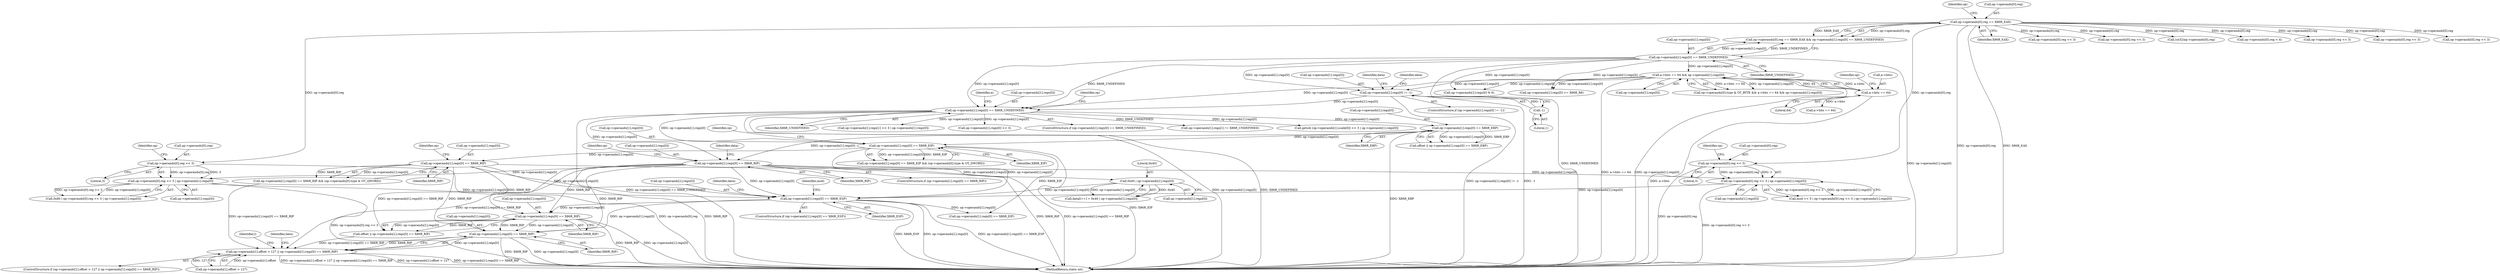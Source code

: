 digraph "0_radare2_f17bfd9f1da05f30f23a4dd05e9d2363e1406948@API" {
"1003182" [label="(Call,op->operands[1].regs[0] == X86R_RIP)"];
"1003067" [label="(Call,op->operands[1].regs[0] == X86R_ESP)"];
"1002979" [label="(Call,op->operands[1].regs[0] == X86R_EIP)"];
"1002541" [label="(Call,op->operands[1].regs[0] == X86R_UNDEFINED)"];
"1002172" [label="(Call,a->bits == 64 && op->operands[1].regs[0])"];
"1002173" [label="(Call,a->bits == 64)"];
"1002040" [label="(Call,op->operands[1].regs[0] == X86R_UNDEFINED)"];
"1002388" [label="(Call,op->operands[1].regs[0] != -1)"];
"1002398" [label="(Call,-1)"];
"1002837" [label="(Call,op->operands[1].regs[0] == X86R_EBP)"];
"1002924" [label="(Call,op->operands[0].reg << 3 | op->operands[1].regs[0])"];
"1002925" [label="(Call,op->operands[0].reg << 3)"];
"1002031" [label="(Call,op->operands[0].reg == X86R_EAX)"];
"1002886" [label="(Call,op->operands[1].regs[0] == X86R_RIP)"];
"1003009" [label="(Call,op->operands[1].regs[0] == X86R_RIP)"];
"1002950" [label="(Call,0x40 | op->operands[1].regs[0])"];
"1003047" [label="(Call,op->operands[0].reg << 3 | op->operands[1].regs[0])"];
"1003048" [label="(Call,op->operands[0].reg << 3)"];
"1003153" [label="(Call,op->operands[1].regs[0] == X86R_RIP)"];
"1003172" [label="(Call,op->operands[1].offset > 127 || op->operands[1].regs[0] == X86R_RIP)"];
"1002045" [label="(Identifier,op)"];
"1002358" [label="(Call,a->bits == 64)"];
"1002556" [label="(Identifier,a)"];
"1003171" [label="(ControlStructure,if (op->operands[1].offset > 127 || op->operands[1].regs[0] == X86R_RIP))"];
"1002388" [label="(Call,op->operands[1].regs[0] != -1)"];
"1002039" [label="(Identifier,X86R_EAX)"];
"1003047" [label="(Call,op->operands[0].reg << 3 | op->operands[1].regs[0])"];
"1003081" [label="(Identifier,data)"];
"1002551" [label="(Identifier,X86R_UNDEFINED)"];
"1002922" [label="(Call,0x80 | op->operands[0].reg << 3 | op->operands[1].regs[0])"];
"1002924" [label="(Call,op->operands[0].reg << 3 | op->operands[1].regs[0])"];
"1003009" [label="(Call,op->operands[1].regs[0] == X86R_RIP)"];
"1002945" [label="(Call,data[l++] = 0x40 | op->operands[1].regs[0])"];
"1003048" [label="(Call,op->operands[0].reg << 3)"];
"1002173" [label="(Call,a->bits == 64)"];
"1002933" [label="(Literal,3)"];
"1002811" [label="(Call,op->operands[1].regs[1] << 3 | op->operands[1].regs[0])"];
"1003183" [label="(Call,op->operands[1].regs[0])"];
"1002989" [label="(Identifier,X86R_EIP)"];
"1003151" [label="(Call,offset || op->operands[1].regs[0] == X86R_RIP)"];
"1002980" [label="(Call,op->operands[1].regs[0])"];
"1002885" [label="(ControlStructure,if (op->operands[1].regs[0] == X86R_RIP))"];
"1002178" [label="(Call,op->operands[1].regs[0])"];
"1002978" [label="(Call,op->operands[1].regs[0] == X86R_EIP && (op->operands[0].type & OT_DWORD))"];
"1003043" [label="(Call,mod << 5 | op->operands[0].reg << 3 | op->operands[1].regs[0])"];
"1003154" [label="(Call,op->operands[1].regs[0])"];
"1003024" [label="(Identifier,op)"];
"1002699" [label="(Call,op->operands[1].regs[0] << 3)"];
"1003192" [label="(Identifier,X86R_RIP)"];
"1002174" [label="(Call,a->bits)"];
"1002177" [label="(Literal,64)"];
"1002911" [label="(Identifier,op)"];
"1003107" [label="(Call,op->operands[1].regs[0] == X86R_EIP)"];
"1003061" [label="(Identifier,op)"];
"1003049" [label="(Call,op->operands[0].reg)"];
"1002030" [label="(Call,op->operands[0].reg == X86R_EAX && op->operands[1].regs[0] == X86R_UNDEFINED)"];
"1002040" [label="(Call,op->operands[1].regs[0] == X86R_UNDEFINED)"];
"1002399" [label="(Literal,1)"];
"1002041" [label="(Call,op->operands[1].regs[0])"];
"1002651" [label="(Call,op->operands[0].reg << 3)"];
"1003219" [label="(Identifier,l)"];
"1002540" [label="(ControlStructure,if (op->operands[1].regs[0] == X86R_UNDEFINED))"];
"1002229" [label="(Call,op->operands[0].reg << 3)"];
"1002837" [label="(Call,op->operands[1].regs[0] == X86R_EBP)"];
"1002190" [label="(Call,op->operands[1].regs[0] >= X86R_R8)"];
"1002032" [label="(Call,op->operands[0].reg)"];
"1002290" [label="(Call,op->operands[1].regs[0] % 6)"];
"1002926" [label="(Call,op->operands[0].reg)"];
"1002541" [label="(Call,op->operands[1].regs[0] == X86R_UNDEFINED)"];
"1002900" [label="(Identifier,data)"];
"1002835" [label="(Call,offset || op->operands[1].regs[0] == X86R_EBP)"];
"1002172" [label="(Call,a->bits == 64 && op->operands[1].regs[0])"];
"1003077" [label="(Identifier,X86R_ESP)"];
"1002951" [label="(Literal,0x40)"];
"1002403" [label="(Identifier,data)"];
"1002314" [label="(Call,(ut32)op->operands[0].reg)"];
"1003056" [label="(Literal,3)"];
"1002838" [label="(Call,op->operands[1].regs[0])"];
"1003173" [label="(Call,op->operands[1].offset > 127)"];
"1002887" [label="(Call,op->operands[1].regs[0])"];
"1002938" [label="(Identifier,op)"];
"1002387" [label="(ControlStructure,if (op->operands[1].regs[0] != -1))"];
"1002031" [label="(Call,op->operands[0].reg == X86R_EAX)"];
"1003220" [label="(MethodReturn,static int)"];
"1002542" [label="(Call,op->operands[1].regs[0])"];
"1003010" [label="(Call,op->operands[1].regs[0])"];
"1002994" [label="(Identifier,op)"];
"1003182" [label="(Call,op->operands[1].regs[0] == X86R_RIP)"];
"1002778" [label="(Call,op->operands[1].regs[1] != X86R_UNDEFINED)"];
"1003172" [label="(Call,op->operands[1].offset > 127 || op->operands[1].regs[0] == X86R_RIP)"];
"1003163" [label="(Identifier,X86R_RIP)"];
"1003087" [label="(Identifier,mod)"];
"1002934" [label="(Call,op->operands[1].regs[0])"];
"1003057" [label="(Call,op->operands[1].regs[0])"];
"1002389" [label="(Call,op->operands[1].regs[0])"];
"1002201" [label="(Call,op->operands[0].reg < 4)"];
"1003153" [label="(Call,op->operands[1].regs[0] == X86R_RIP)"];
"1002847" [label="(Identifier,X86R_EBP)"];
"1003067" [label="(Call,op->operands[1].regs[0] == X86R_ESP)"];
"1002566" [label="(Call,op->operands[0].reg << 3)"];
"1002398" [label="(Call,-1)"];
"1003019" [label="(Identifier,X86R_RIP)"];
"1002590" [label="(Call,op->operands[0].reg << 3)"];
"1002796" [label="(Call,op->operands[0].reg << 3)"];
"1003066" [label="(ControlStructure,if (op->operands[1].regs[0] == X86R_ESP))"];
"1002718" [label="(Call,getsib (op->operands[1].scale[0]) << 3 | op->operands[1].regs[0])"];
"1002409" [label="(Identifier,data)"];
"1002950" [label="(Call,0x40 | op->operands[1].regs[0])"];
"1002050" [label="(Identifier,X86R_UNDEFINED)"];
"1002979" [label="(Call,op->operands[1].regs[0] == X86R_EIP)"];
"1002162" [label="(Call,op->operands[0].type & OT_BYTE && a->bits == 64 && op->operands[1].regs[0])"];
"1002638" [label="(Identifier,op)"];
"1003008" [label="(Call,op->operands[1].regs[0] == X86R_RIP && (op->operands[0].type & OT_QWORD))"];
"1003196" [label="(Identifier,data)"];
"1002886" [label="(Call,op->operands[1].regs[0] == X86R_RIP)"];
"1002925" [label="(Call,op->operands[0].reg << 3)"];
"1002896" [label="(Identifier,X86R_RIP)"];
"1002182" [label="(Identifier,op)"];
"1002952" [label="(Call,op->operands[1].regs[0])"];
"1003068" [label="(Call,op->operands[1].regs[0])"];
"1003182" -> "1003172"  [label="AST: "];
"1003182" -> "1003192"  [label="CFG: "];
"1003183" -> "1003182"  [label="AST: "];
"1003192" -> "1003182"  [label="AST: "];
"1003172" -> "1003182"  [label="CFG: "];
"1003182" -> "1003220"  [label="DDG: X86R_RIP"];
"1003182" -> "1003220"  [label="DDG: op->operands[1].regs[0]"];
"1003182" -> "1003172"  [label="DDG: op->operands[1].regs[0]"];
"1003182" -> "1003172"  [label="DDG: X86R_RIP"];
"1003067" -> "1003182"  [label="DDG: op->operands[1].regs[0]"];
"1003153" -> "1003182"  [label="DDG: op->operands[1].regs[0]"];
"1003153" -> "1003182"  [label="DDG: X86R_RIP"];
"1003009" -> "1003182"  [label="DDG: X86R_RIP"];
"1002886" -> "1003182"  [label="DDG: X86R_RIP"];
"1003067" -> "1003066"  [label="AST: "];
"1003067" -> "1003077"  [label="CFG: "];
"1003068" -> "1003067"  [label="AST: "];
"1003077" -> "1003067"  [label="AST: "];
"1003081" -> "1003067"  [label="CFG: "];
"1003087" -> "1003067"  [label="CFG: "];
"1003067" -> "1003220"  [label="DDG: op->operands[1].regs[0]"];
"1003067" -> "1003220"  [label="DDG: op->operands[1].regs[0] == X86R_ESP"];
"1003067" -> "1003220"  [label="DDG: X86R_ESP"];
"1002979" -> "1003067"  [label="DDG: op->operands[1].regs[0]"];
"1002924" -> "1003067"  [label="DDG: op->operands[1].regs[0]"];
"1003009" -> "1003067"  [label="DDG: op->operands[1].regs[0]"];
"1002950" -> "1003067"  [label="DDG: op->operands[1].regs[0]"];
"1003047" -> "1003067"  [label="DDG: op->operands[1].regs[0]"];
"1002886" -> "1003067"  [label="DDG: op->operands[1].regs[0]"];
"1003067" -> "1003107"  [label="DDG: op->operands[1].regs[0]"];
"1003067" -> "1003153"  [label="DDG: op->operands[1].regs[0]"];
"1002979" -> "1002978"  [label="AST: "];
"1002979" -> "1002989"  [label="CFG: "];
"1002980" -> "1002979"  [label="AST: "];
"1002989" -> "1002979"  [label="AST: "];
"1002994" -> "1002979"  [label="CFG: "];
"1002978" -> "1002979"  [label="CFG: "];
"1002979" -> "1003220"  [label="DDG: X86R_EIP"];
"1002979" -> "1002978"  [label="DDG: op->operands[1].regs[0]"];
"1002979" -> "1002978"  [label="DDG: X86R_EIP"];
"1002541" -> "1002979"  [label="DDG: op->operands[1].regs[0]"];
"1002837" -> "1002979"  [label="DDG: op->operands[1].regs[0]"];
"1002979" -> "1003009"  [label="DDG: op->operands[1].regs[0]"];
"1002979" -> "1003107"  [label="DDG: X86R_EIP"];
"1002541" -> "1002540"  [label="AST: "];
"1002541" -> "1002551"  [label="CFG: "];
"1002542" -> "1002541"  [label="AST: "];
"1002551" -> "1002541"  [label="AST: "];
"1002556" -> "1002541"  [label="CFG: "];
"1002638" -> "1002541"  [label="CFG: "];
"1002541" -> "1003220"  [label="DDG: op->operands[1].regs[0] == X86R_UNDEFINED"];
"1002541" -> "1003220"  [label="DDG: op->operands[1].regs[0]"];
"1002541" -> "1003220"  [label="DDG: X86R_UNDEFINED"];
"1002172" -> "1002541"  [label="DDG: op->operands[1].regs[0]"];
"1002040" -> "1002541"  [label="DDG: op->operands[1].regs[0]"];
"1002040" -> "1002541"  [label="DDG: X86R_UNDEFINED"];
"1002388" -> "1002541"  [label="DDG: op->operands[1].regs[0]"];
"1002541" -> "1002699"  [label="DDG: op->operands[1].regs[0]"];
"1002541" -> "1002718"  [label="DDG: op->operands[1].regs[0]"];
"1002541" -> "1002778"  [label="DDG: X86R_UNDEFINED"];
"1002541" -> "1002811"  [label="DDG: op->operands[1].regs[0]"];
"1002541" -> "1002837"  [label="DDG: op->operands[1].regs[0]"];
"1002541" -> "1002886"  [label="DDG: op->operands[1].regs[0]"];
"1002172" -> "1002162"  [label="AST: "];
"1002172" -> "1002173"  [label="CFG: "];
"1002172" -> "1002178"  [label="CFG: "];
"1002173" -> "1002172"  [label="AST: "];
"1002178" -> "1002172"  [label="AST: "];
"1002162" -> "1002172"  [label="CFG: "];
"1002172" -> "1003220"  [label="DDG: op->operands[1].regs[0]"];
"1002172" -> "1003220"  [label="DDG: a->bits == 64"];
"1002172" -> "1002162"  [label="DDG: a->bits == 64"];
"1002172" -> "1002162"  [label="DDG: op->operands[1].regs[0]"];
"1002173" -> "1002172"  [label="DDG: a->bits"];
"1002173" -> "1002172"  [label="DDG: 64"];
"1002040" -> "1002172"  [label="DDG: op->operands[1].regs[0]"];
"1002172" -> "1002190"  [label="DDG: op->operands[1].regs[0]"];
"1002172" -> "1002290"  [label="DDG: op->operands[1].regs[0]"];
"1002172" -> "1002388"  [label="DDG: op->operands[1].regs[0]"];
"1002173" -> "1002177"  [label="CFG: "];
"1002174" -> "1002173"  [label="AST: "];
"1002177" -> "1002173"  [label="AST: "];
"1002182" -> "1002173"  [label="CFG: "];
"1002173" -> "1003220"  [label="DDG: a->bits"];
"1002173" -> "1002358"  [label="DDG: a->bits"];
"1002040" -> "1002030"  [label="AST: "];
"1002040" -> "1002050"  [label="CFG: "];
"1002041" -> "1002040"  [label="AST: "];
"1002050" -> "1002040"  [label="AST: "];
"1002030" -> "1002040"  [label="CFG: "];
"1002040" -> "1003220"  [label="DDG: op->operands[1].regs[0]"];
"1002040" -> "1003220"  [label="DDG: X86R_UNDEFINED"];
"1002040" -> "1002030"  [label="DDG: op->operands[1].regs[0]"];
"1002040" -> "1002030"  [label="DDG: X86R_UNDEFINED"];
"1002040" -> "1002190"  [label="DDG: op->operands[1].regs[0]"];
"1002040" -> "1002290"  [label="DDG: op->operands[1].regs[0]"];
"1002040" -> "1002388"  [label="DDG: op->operands[1].regs[0]"];
"1002388" -> "1002387"  [label="AST: "];
"1002388" -> "1002398"  [label="CFG: "];
"1002389" -> "1002388"  [label="AST: "];
"1002398" -> "1002388"  [label="AST: "];
"1002403" -> "1002388"  [label="CFG: "];
"1002409" -> "1002388"  [label="CFG: "];
"1002388" -> "1003220"  [label="DDG: op->operands[1].regs[0] != -1"];
"1002388" -> "1003220"  [label="DDG: -1"];
"1002398" -> "1002388"  [label="DDG: 1"];
"1002398" -> "1002399"  [label="CFG: "];
"1002399" -> "1002398"  [label="AST: "];
"1002837" -> "1002835"  [label="AST: "];
"1002837" -> "1002847"  [label="CFG: "];
"1002838" -> "1002837"  [label="AST: "];
"1002847" -> "1002837"  [label="AST: "];
"1002835" -> "1002837"  [label="CFG: "];
"1002837" -> "1003220"  [label="DDG: X86R_EBP"];
"1002837" -> "1002835"  [label="DDG: op->operands[1].regs[0]"];
"1002837" -> "1002835"  [label="DDG: X86R_EBP"];
"1002837" -> "1002886"  [label="DDG: op->operands[1].regs[0]"];
"1002924" -> "1002922"  [label="AST: "];
"1002924" -> "1002934"  [label="CFG: "];
"1002925" -> "1002924"  [label="AST: "];
"1002934" -> "1002924"  [label="AST: "];
"1002922" -> "1002924"  [label="CFG: "];
"1002924" -> "1003220"  [label="DDG: op->operands[0].reg << 3"];
"1002924" -> "1002922"  [label="DDG: op->operands[0].reg << 3"];
"1002924" -> "1002922"  [label="DDG: op->operands[1].regs[0]"];
"1002925" -> "1002924"  [label="DDG: op->operands[0].reg"];
"1002925" -> "1002924"  [label="DDG: 3"];
"1002886" -> "1002924"  [label="DDG: op->operands[1].regs[0]"];
"1002925" -> "1002933"  [label="CFG: "];
"1002926" -> "1002925"  [label="AST: "];
"1002933" -> "1002925"  [label="AST: "];
"1002938" -> "1002925"  [label="CFG: "];
"1002925" -> "1003220"  [label="DDG: op->operands[0].reg"];
"1002031" -> "1002925"  [label="DDG: op->operands[0].reg"];
"1002031" -> "1002030"  [label="AST: "];
"1002031" -> "1002039"  [label="CFG: "];
"1002032" -> "1002031"  [label="AST: "];
"1002039" -> "1002031"  [label="AST: "];
"1002045" -> "1002031"  [label="CFG: "];
"1002030" -> "1002031"  [label="CFG: "];
"1002031" -> "1003220"  [label="DDG: op->operands[0].reg"];
"1002031" -> "1003220"  [label="DDG: X86R_EAX"];
"1002031" -> "1002030"  [label="DDG: op->operands[0].reg"];
"1002031" -> "1002030"  [label="DDG: X86R_EAX"];
"1002031" -> "1002201"  [label="DDG: op->operands[0].reg"];
"1002031" -> "1002229"  [label="DDG: op->operands[0].reg"];
"1002031" -> "1002314"  [label="DDG: op->operands[0].reg"];
"1002031" -> "1002566"  [label="DDG: op->operands[0].reg"];
"1002031" -> "1002590"  [label="DDG: op->operands[0].reg"];
"1002031" -> "1002651"  [label="DDG: op->operands[0].reg"];
"1002031" -> "1002796"  [label="DDG: op->operands[0].reg"];
"1002031" -> "1003048"  [label="DDG: op->operands[0].reg"];
"1002886" -> "1002885"  [label="AST: "];
"1002886" -> "1002896"  [label="CFG: "];
"1002887" -> "1002886"  [label="AST: "];
"1002896" -> "1002886"  [label="AST: "];
"1002900" -> "1002886"  [label="CFG: "];
"1002911" -> "1002886"  [label="CFG: "];
"1002886" -> "1003220"  [label="DDG: X86R_RIP"];
"1002886" -> "1003220"  [label="DDG: op->operands[1].regs[0] == X86R_RIP"];
"1002886" -> "1002950"  [label="DDG: op->operands[1].regs[0]"];
"1002886" -> "1003151"  [label="DDG: op->operands[1].regs[0] == X86R_RIP"];
"1002886" -> "1003153"  [label="DDG: X86R_RIP"];
"1002886" -> "1003172"  [label="DDG: op->operands[1].regs[0] == X86R_RIP"];
"1003009" -> "1003008"  [label="AST: "];
"1003009" -> "1003019"  [label="CFG: "];
"1003010" -> "1003009"  [label="AST: "];
"1003019" -> "1003009"  [label="AST: "];
"1003024" -> "1003009"  [label="CFG: "];
"1003008" -> "1003009"  [label="CFG: "];
"1003009" -> "1003220"  [label="DDG: X86R_RIP"];
"1003009" -> "1003008"  [label="DDG: op->operands[1].regs[0]"];
"1003009" -> "1003008"  [label="DDG: X86R_RIP"];
"1003009" -> "1003047"  [label="DDG: op->operands[1].regs[0]"];
"1003009" -> "1003153"  [label="DDG: X86R_RIP"];
"1002950" -> "1002945"  [label="AST: "];
"1002950" -> "1002952"  [label="CFG: "];
"1002951" -> "1002950"  [label="AST: "];
"1002952" -> "1002950"  [label="AST: "];
"1002945" -> "1002950"  [label="CFG: "];
"1002950" -> "1002945"  [label="DDG: 0x40"];
"1002950" -> "1002945"  [label="DDG: op->operands[1].regs[0]"];
"1003047" -> "1003043"  [label="AST: "];
"1003047" -> "1003057"  [label="CFG: "];
"1003048" -> "1003047"  [label="AST: "];
"1003057" -> "1003047"  [label="AST: "];
"1003043" -> "1003047"  [label="CFG: "];
"1003047" -> "1003220"  [label="DDG: op->operands[0].reg << 3"];
"1003047" -> "1003043"  [label="DDG: op->operands[0].reg << 3"];
"1003047" -> "1003043"  [label="DDG: op->operands[1].regs[0]"];
"1003048" -> "1003047"  [label="DDG: op->operands[0].reg"];
"1003048" -> "1003047"  [label="DDG: 3"];
"1003048" -> "1003056"  [label="CFG: "];
"1003049" -> "1003048"  [label="AST: "];
"1003056" -> "1003048"  [label="AST: "];
"1003061" -> "1003048"  [label="CFG: "];
"1003048" -> "1003220"  [label="DDG: op->operands[0].reg"];
"1003153" -> "1003151"  [label="AST: "];
"1003153" -> "1003163"  [label="CFG: "];
"1003154" -> "1003153"  [label="AST: "];
"1003163" -> "1003153"  [label="AST: "];
"1003151" -> "1003153"  [label="CFG: "];
"1003153" -> "1003220"  [label="DDG: X86R_RIP"];
"1003153" -> "1003220"  [label="DDG: op->operands[1].regs[0]"];
"1003153" -> "1003151"  [label="DDG: op->operands[1].regs[0]"];
"1003153" -> "1003151"  [label="DDG: X86R_RIP"];
"1003172" -> "1003171"  [label="AST: "];
"1003172" -> "1003173"  [label="CFG: "];
"1003173" -> "1003172"  [label="AST: "];
"1003196" -> "1003172"  [label="CFG: "];
"1003219" -> "1003172"  [label="CFG: "];
"1003172" -> "1003220"  [label="DDG: op->operands[1].offset > 127 || op->operands[1].regs[0] == X86R_RIP"];
"1003172" -> "1003220"  [label="DDG: op->operands[1].offset > 127"];
"1003172" -> "1003220"  [label="DDG: op->operands[1].regs[0] == X86R_RIP"];
"1003173" -> "1003172"  [label="DDG: op->operands[1].offset"];
"1003173" -> "1003172"  [label="DDG: 127"];
"1003008" -> "1003172"  [label="DDG: op->operands[1].regs[0] == X86R_RIP"];
"1003151" -> "1003172"  [label="DDG: op->operands[1].regs[0] == X86R_RIP"];
}
